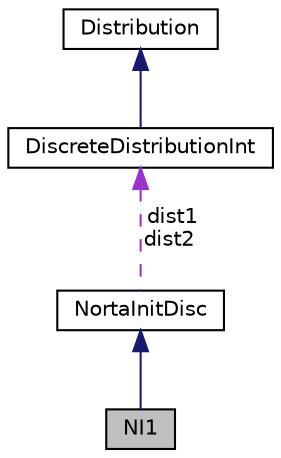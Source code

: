 digraph "NI1"
{
 // INTERACTIVE_SVG=YES
  bgcolor="transparent";
  edge [fontname="Helvetica",fontsize="10",labelfontname="Helvetica",labelfontsize="10"];
  node [fontname="Helvetica",fontsize="10",shape=record];
  Node2 [label="NI1",height=0.2,width=0.4,color="black", fillcolor="grey75", style="filled", fontcolor="black"];
  Node3 -> Node2 [dir="back",color="midnightblue",fontsize="10",style="solid",fontname="Helvetica"];
  Node3 [label="NortaInitDisc",height=0.2,width=0.4,color="black",URL="$classumontreal_1_1ssj_1_1probdistmulti_1_1norta_1_1NortaInitDisc.html",tooltip="This abstract class defines the algorithms used for NORTA initialization when the marginal distributi..."];
  Node4 -> Node3 [dir="back",color="darkorchid3",fontsize="10",style="dashed",label=" dist1\ndist2" ,fontname="Helvetica"];
  Node4 [label="DiscreteDistributionInt",height=0.2,width=0.4,color="black",URL="$classumontreal_1_1ssj_1_1probdist_1_1DiscreteDistributionInt.html",tooltip="Classes implementing discrete distributions over the integers should inherit from this class..."];
  Node5 -> Node4 [dir="back",color="midnightblue",fontsize="10",style="solid",fontname="Helvetica"];
  Node5 [label="Distribution",height=0.2,width=0.4,color="black",URL="$interfaceumontreal_1_1ssj_1_1probdist_1_1Distribution.html",tooltip="This interface should be implemented by all classes supporting discrete and continuous distributions..."];
}
